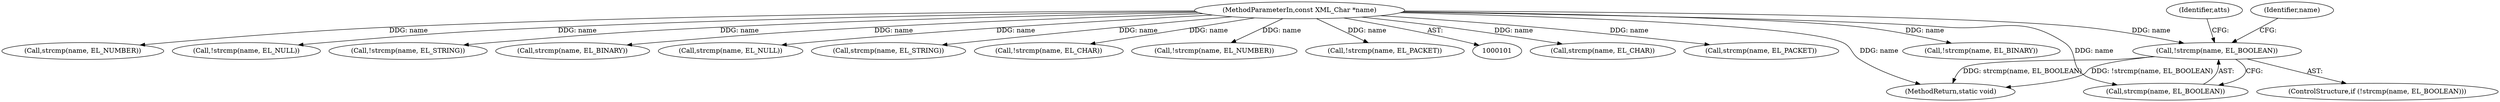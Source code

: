 digraph "0_php_2aae60461c2ff7b7fbcdd194c789ac841d0747d7@API" {
"1000341" [label="(Call,!strcmp(name, EL_BOOLEAN))"];
"1000103" [label="(MethodParameterIn,const XML_Char *name)"];
"1000342" [label="(Call,strcmp(name, EL_BOOLEAN))"];
"1000237" [label="(Call,strcmp(name, EL_CHAR))"];
"1000341" [label="(Call,!strcmp(name, EL_BOOLEAN))"];
"1000115" [label="(Call,strcmp(name, EL_PACKET))"];
"1000189" [label="(Call,!strcmp(name, EL_BINARY))"];
"1000459" [label="(MethodReturn,static void)"];
"1000301" [label="(Call,strcmp(name, EL_NUMBER))"];
"1000446" [label="(Call,!strcmp(name, EL_NULL))"];
"1000142" [label="(Call,!strcmp(name, EL_STRING))"];
"1000190" [label="(Call,strcmp(name, EL_BINARY))"];
"1000447" [label="(Call,strcmp(name, EL_NULL))"];
"1000103" [label="(MethodParameterIn,const XML_Char *name)"];
"1000143" [label="(Call,strcmp(name, EL_STRING))"];
"1000236" [label="(Call,!strcmp(name, EL_CHAR))"];
"1000348" [label="(Identifier,atts)"];
"1000300" [label="(Call,!strcmp(name, EL_NUMBER))"];
"1000448" [label="(Identifier,name)"];
"1000340" [label="(ControlStructure,if (!strcmp(name, EL_BOOLEAN)))"];
"1000114" [label="(Call,!strcmp(name, EL_PACKET))"];
"1000341" -> "1000340"  [label="AST: "];
"1000341" -> "1000342"  [label="CFG: "];
"1000342" -> "1000341"  [label="AST: "];
"1000348" -> "1000341"  [label="CFG: "];
"1000448" -> "1000341"  [label="CFG: "];
"1000341" -> "1000459"  [label="DDG: strcmp(name, EL_BOOLEAN)"];
"1000341" -> "1000459"  [label="DDG: !strcmp(name, EL_BOOLEAN)"];
"1000103" -> "1000341"  [label="DDG: name"];
"1000103" -> "1000101"  [label="AST: "];
"1000103" -> "1000459"  [label="DDG: name"];
"1000103" -> "1000114"  [label="DDG: name"];
"1000103" -> "1000115"  [label="DDG: name"];
"1000103" -> "1000142"  [label="DDG: name"];
"1000103" -> "1000143"  [label="DDG: name"];
"1000103" -> "1000189"  [label="DDG: name"];
"1000103" -> "1000190"  [label="DDG: name"];
"1000103" -> "1000236"  [label="DDG: name"];
"1000103" -> "1000237"  [label="DDG: name"];
"1000103" -> "1000300"  [label="DDG: name"];
"1000103" -> "1000301"  [label="DDG: name"];
"1000103" -> "1000342"  [label="DDG: name"];
"1000103" -> "1000446"  [label="DDG: name"];
"1000103" -> "1000447"  [label="DDG: name"];
}
